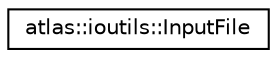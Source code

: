 digraph "Graphical Class Hierarchy"
{
  edge [fontname="Helvetica",fontsize="10",labelfontname="Helvetica",labelfontsize="10"];
  node [fontname="Helvetica",fontsize="10",shape=record];
  rankdir="LR";
  Node1 [label="atlas::ioutils::InputFile",height=0.2,width=0.4,color="black", fillcolor="white", style="filled",URL="$classatlas_1_1ioutils_1_1InputFile.html"];
}
